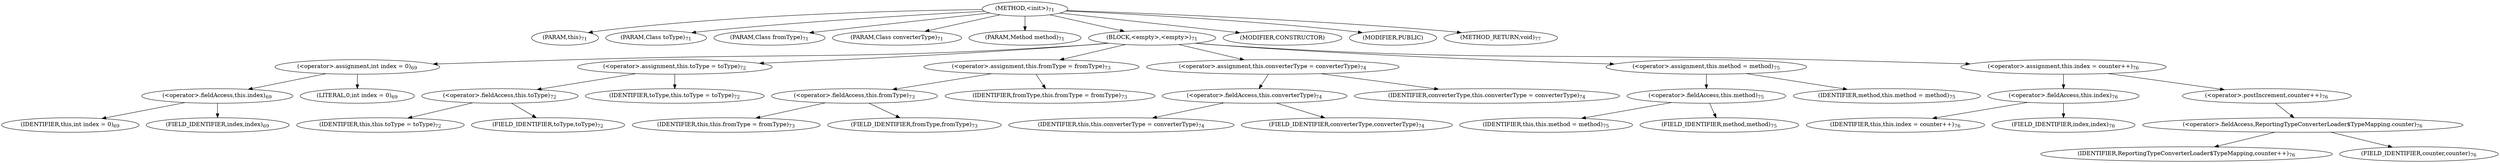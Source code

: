 digraph "&lt;init&gt;" {  
"113" [label = <(METHOD,&lt;init&gt;)<SUB>71</SUB>> ]
"8" [label = <(PARAM,this)<SUB>71</SUB>> ]
"114" [label = <(PARAM,Class toType)<SUB>71</SUB>> ]
"115" [label = <(PARAM,Class fromType)<SUB>71</SUB>> ]
"116" [label = <(PARAM,Class converterType)<SUB>71</SUB>> ]
"117" [label = <(PARAM,Method method)<SUB>71</SUB>> ]
"118" [label = <(BLOCK,&lt;empty&gt;,&lt;empty&gt;)<SUB>71</SUB>> ]
"119" [label = <(&lt;operator&gt;.assignment,int index = 0)<SUB>69</SUB>> ]
"120" [label = <(&lt;operator&gt;.fieldAccess,this.index)<SUB>69</SUB>> ]
"121" [label = <(IDENTIFIER,this,int index = 0)<SUB>69</SUB>> ]
"122" [label = <(FIELD_IDENTIFIER,index,index)<SUB>69</SUB>> ]
"123" [label = <(LITERAL,0,int index = 0)<SUB>69</SUB>> ]
"124" [label = <(&lt;operator&gt;.assignment,this.toType = toType)<SUB>72</SUB>> ]
"125" [label = <(&lt;operator&gt;.fieldAccess,this.toType)<SUB>72</SUB>> ]
"7" [label = <(IDENTIFIER,this,this.toType = toType)<SUB>72</SUB>> ]
"126" [label = <(FIELD_IDENTIFIER,toType,toType)<SUB>72</SUB>> ]
"127" [label = <(IDENTIFIER,toType,this.toType = toType)<SUB>72</SUB>> ]
"128" [label = <(&lt;operator&gt;.assignment,this.fromType = fromType)<SUB>73</SUB>> ]
"129" [label = <(&lt;operator&gt;.fieldAccess,this.fromType)<SUB>73</SUB>> ]
"9" [label = <(IDENTIFIER,this,this.fromType = fromType)<SUB>73</SUB>> ]
"130" [label = <(FIELD_IDENTIFIER,fromType,fromType)<SUB>73</SUB>> ]
"131" [label = <(IDENTIFIER,fromType,this.fromType = fromType)<SUB>73</SUB>> ]
"132" [label = <(&lt;operator&gt;.assignment,this.converterType = converterType)<SUB>74</SUB>> ]
"133" [label = <(&lt;operator&gt;.fieldAccess,this.converterType)<SUB>74</SUB>> ]
"10" [label = <(IDENTIFIER,this,this.converterType = converterType)<SUB>74</SUB>> ]
"134" [label = <(FIELD_IDENTIFIER,converterType,converterType)<SUB>74</SUB>> ]
"135" [label = <(IDENTIFIER,converterType,this.converterType = converterType)<SUB>74</SUB>> ]
"136" [label = <(&lt;operator&gt;.assignment,this.method = method)<SUB>75</SUB>> ]
"137" [label = <(&lt;operator&gt;.fieldAccess,this.method)<SUB>75</SUB>> ]
"11" [label = <(IDENTIFIER,this,this.method = method)<SUB>75</SUB>> ]
"138" [label = <(FIELD_IDENTIFIER,method,method)<SUB>75</SUB>> ]
"139" [label = <(IDENTIFIER,method,this.method = method)<SUB>75</SUB>> ]
"140" [label = <(&lt;operator&gt;.assignment,this.index = counter++)<SUB>76</SUB>> ]
"141" [label = <(&lt;operator&gt;.fieldAccess,this.index)<SUB>76</SUB>> ]
"12" [label = <(IDENTIFIER,this,this.index = counter++)<SUB>76</SUB>> ]
"142" [label = <(FIELD_IDENTIFIER,index,index)<SUB>76</SUB>> ]
"143" [label = <(&lt;operator&gt;.postIncrement,counter++)<SUB>76</SUB>> ]
"144" [label = <(&lt;operator&gt;.fieldAccess,ReportingTypeConverterLoader$TypeMapping.counter)<SUB>76</SUB>> ]
"145" [label = <(IDENTIFIER,ReportingTypeConverterLoader$TypeMapping,counter++)<SUB>76</SUB>> ]
"146" [label = <(FIELD_IDENTIFIER,counter,counter)<SUB>76</SUB>> ]
"147" [label = <(MODIFIER,CONSTRUCTOR)> ]
"148" [label = <(MODIFIER,PUBLIC)> ]
"149" [label = <(METHOD_RETURN,void)<SUB>77</SUB>> ]
  "113" -> "8" 
  "113" -> "114" 
  "113" -> "115" 
  "113" -> "116" 
  "113" -> "117" 
  "113" -> "118" 
  "113" -> "147" 
  "113" -> "148" 
  "113" -> "149" 
  "118" -> "119" 
  "118" -> "124" 
  "118" -> "128" 
  "118" -> "132" 
  "118" -> "136" 
  "118" -> "140" 
  "119" -> "120" 
  "119" -> "123" 
  "120" -> "121" 
  "120" -> "122" 
  "124" -> "125" 
  "124" -> "127" 
  "125" -> "7" 
  "125" -> "126" 
  "128" -> "129" 
  "128" -> "131" 
  "129" -> "9" 
  "129" -> "130" 
  "132" -> "133" 
  "132" -> "135" 
  "133" -> "10" 
  "133" -> "134" 
  "136" -> "137" 
  "136" -> "139" 
  "137" -> "11" 
  "137" -> "138" 
  "140" -> "141" 
  "140" -> "143" 
  "141" -> "12" 
  "141" -> "142" 
  "143" -> "144" 
  "144" -> "145" 
  "144" -> "146" 
}
